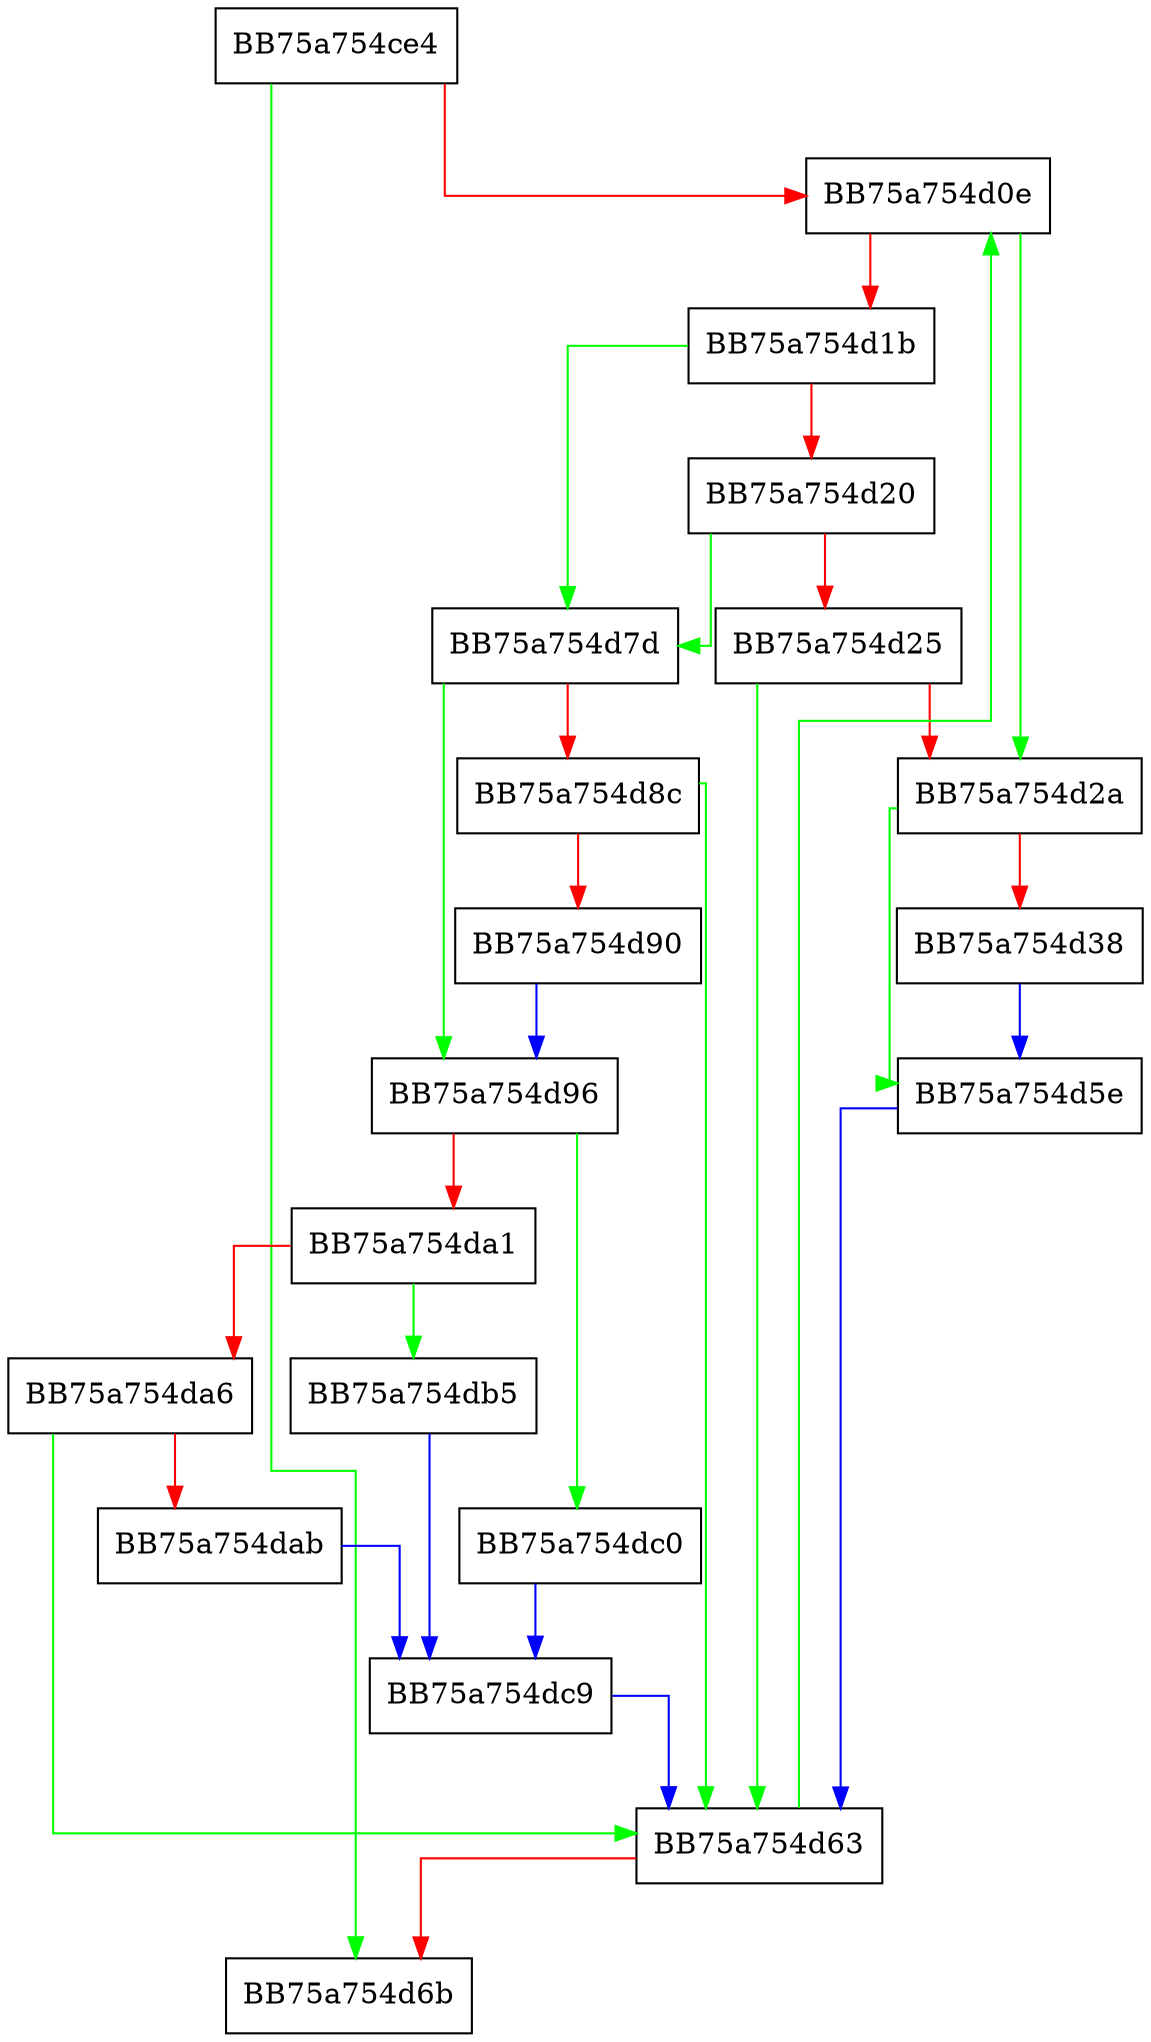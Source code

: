 digraph revert_operands {
  node [shape="box"];
  graph [splines=ortho];
  BB75a754ce4 -> BB75a754d6b [color="green"];
  BB75a754ce4 -> BB75a754d0e [color="red"];
  BB75a754d0e -> BB75a754d2a [color="green"];
  BB75a754d0e -> BB75a754d1b [color="red"];
  BB75a754d1b -> BB75a754d7d [color="green"];
  BB75a754d1b -> BB75a754d20 [color="red"];
  BB75a754d20 -> BB75a754d7d [color="green"];
  BB75a754d20 -> BB75a754d25 [color="red"];
  BB75a754d25 -> BB75a754d63 [color="green"];
  BB75a754d25 -> BB75a754d2a [color="red"];
  BB75a754d2a -> BB75a754d5e [color="green"];
  BB75a754d2a -> BB75a754d38 [color="red"];
  BB75a754d38 -> BB75a754d5e [color="blue"];
  BB75a754d5e -> BB75a754d63 [color="blue"];
  BB75a754d63 -> BB75a754d0e [color="green"];
  BB75a754d63 -> BB75a754d6b [color="red"];
  BB75a754d7d -> BB75a754d96 [color="green"];
  BB75a754d7d -> BB75a754d8c [color="red"];
  BB75a754d8c -> BB75a754d63 [color="green"];
  BB75a754d8c -> BB75a754d90 [color="red"];
  BB75a754d90 -> BB75a754d96 [color="blue"];
  BB75a754d96 -> BB75a754dc0 [color="green"];
  BB75a754d96 -> BB75a754da1 [color="red"];
  BB75a754da1 -> BB75a754db5 [color="green"];
  BB75a754da1 -> BB75a754da6 [color="red"];
  BB75a754da6 -> BB75a754d63 [color="green"];
  BB75a754da6 -> BB75a754dab [color="red"];
  BB75a754dab -> BB75a754dc9 [color="blue"];
  BB75a754db5 -> BB75a754dc9 [color="blue"];
  BB75a754dc0 -> BB75a754dc9 [color="blue"];
  BB75a754dc9 -> BB75a754d63 [color="blue"];
}